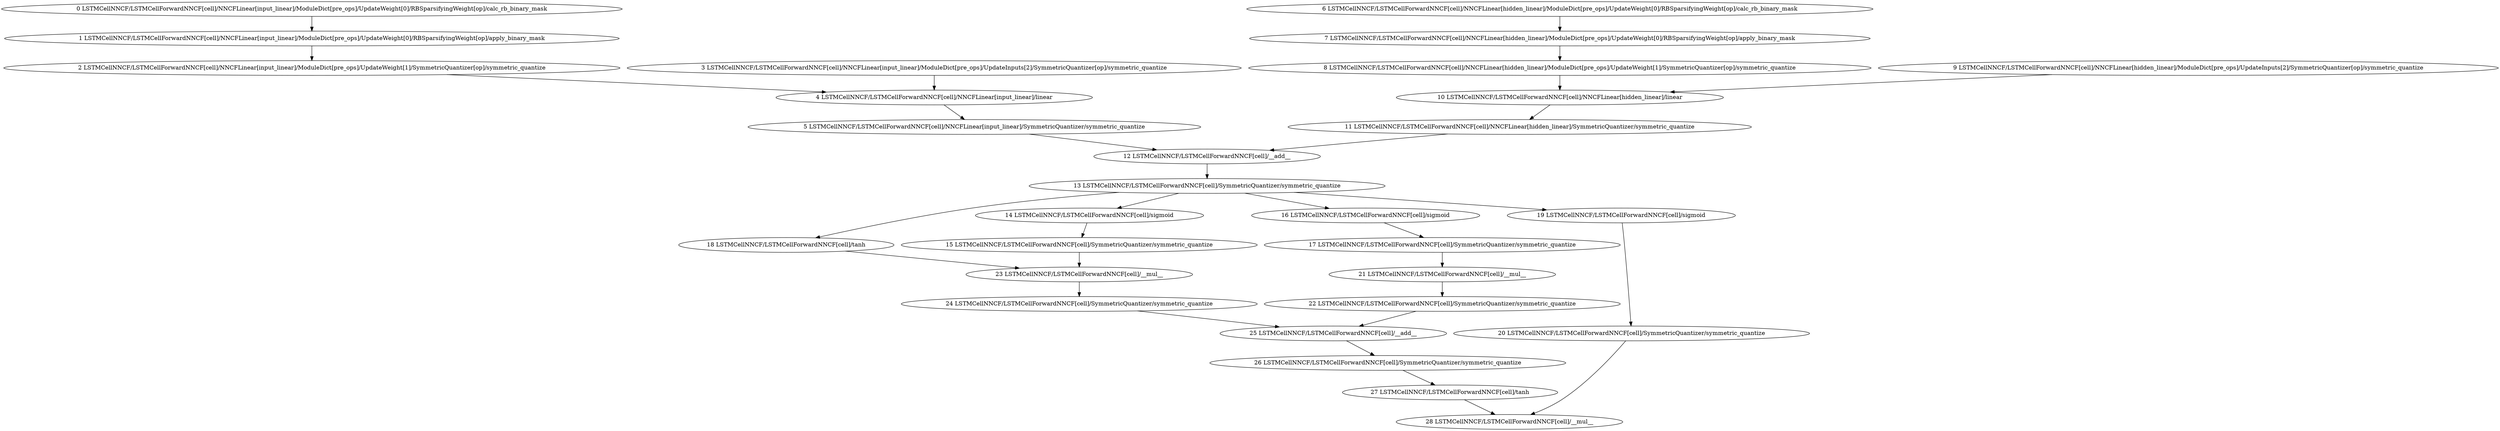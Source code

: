 strict digraph  {
"0 LSTMCellNNCF/LSTMCellForwardNNCF[cell]/NNCFLinear[input_linear]/ModuleDict[pre_ops]/UpdateWeight[0]/RBSparsifyingWeight[op]/calc_rb_binary_mask" [id=0, scope="LSTMCellNNCF/LSTMCellForwardNNCF[cell]/NNCFLinear[input_linear]/ModuleDict[pre_ops]/UpdateWeight[0]/RBSparsifyingWeight[op]", type=calc_rb_binary_mask];
"1 LSTMCellNNCF/LSTMCellForwardNNCF[cell]/NNCFLinear[input_linear]/ModuleDict[pre_ops]/UpdateWeight[0]/RBSparsifyingWeight[op]/apply_binary_mask" [id=1, scope="LSTMCellNNCF/LSTMCellForwardNNCF[cell]/NNCFLinear[input_linear]/ModuleDict[pre_ops]/UpdateWeight[0]/RBSparsifyingWeight[op]", type=apply_binary_mask];
"2 LSTMCellNNCF/LSTMCellForwardNNCF[cell]/NNCFLinear[input_linear]/ModuleDict[pre_ops]/UpdateWeight[1]/SymmetricQuantizer[op]/symmetric_quantize" [id=2, scope="LSTMCellNNCF/LSTMCellForwardNNCF[cell]/NNCFLinear[input_linear]/ModuleDict[pre_ops]/UpdateWeight[1]/SymmetricQuantizer[op]", type=symmetric_quantize];
"3 LSTMCellNNCF/LSTMCellForwardNNCF[cell]/NNCFLinear[input_linear]/ModuleDict[pre_ops]/UpdateInputs[2]/SymmetricQuantizer[op]/symmetric_quantize" [id=3, scope="LSTMCellNNCF/LSTMCellForwardNNCF[cell]/NNCFLinear[input_linear]/ModuleDict[pre_ops]/UpdateInputs[2]/SymmetricQuantizer[op]", type=symmetric_quantize];
"4 LSTMCellNNCF/LSTMCellForwardNNCF[cell]/NNCFLinear[input_linear]/linear" [id=4, scope="LSTMCellNNCF/LSTMCellForwardNNCF[cell]/NNCFLinear[input_linear]", type=linear];
"5 LSTMCellNNCF/LSTMCellForwardNNCF[cell]/NNCFLinear[input_linear]/SymmetricQuantizer/symmetric_quantize" [id=5, scope="LSTMCellNNCF/LSTMCellForwardNNCF[cell]/NNCFLinear[input_linear]/SymmetricQuantizer", type=symmetric_quantize];
"6 LSTMCellNNCF/LSTMCellForwardNNCF[cell]/NNCFLinear[hidden_linear]/ModuleDict[pre_ops]/UpdateWeight[0]/RBSparsifyingWeight[op]/calc_rb_binary_mask" [id=6, scope="LSTMCellNNCF/LSTMCellForwardNNCF[cell]/NNCFLinear[hidden_linear]/ModuleDict[pre_ops]/UpdateWeight[0]/RBSparsifyingWeight[op]", type=calc_rb_binary_mask];
"7 LSTMCellNNCF/LSTMCellForwardNNCF[cell]/NNCFLinear[hidden_linear]/ModuleDict[pre_ops]/UpdateWeight[0]/RBSparsifyingWeight[op]/apply_binary_mask" [id=7, scope="LSTMCellNNCF/LSTMCellForwardNNCF[cell]/NNCFLinear[hidden_linear]/ModuleDict[pre_ops]/UpdateWeight[0]/RBSparsifyingWeight[op]", type=apply_binary_mask];
"8 LSTMCellNNCF/LSTMCellForwardNNCF[cell]/NNCFLinear[hidden_linear]/ModuleDict[pre_ops]/UpdateWeight[1]/SymmetricQuantizer[op]/symmetric_quantize" [id=8, scope="LSTMCellNNCF/LSTMCellForwardNNCF[cell]/NNCFLinear[hidden_linear]/ModuleDict[pre_ops]/UpdateWeight[1]/SymmetricQuantizer[op]", type=symmetric_quantize];
"9 LSTMCellNNCF/LSTMCellForwardNNCF[cell]/NNCFLinear[hidden_linear]/ModuleDict[pre_ops]/UpdateInputs[2]/SymmetricQuantizer[op]/symmetric_quantize" [id=9, scope="LSTMCellNNCF/LSTMCellForwardNNCF[cell]/NNCFLinear[hidden_linear]/ModuleDict[pre_ops]/UpdateInputs[2]/SymmetricQuantizer[op]", type=symmetric_quantize];
"10 LSTMCellNNCF/LSTMCellForwardNNCF[cell]/NNCFLinear[hidden_linear]/linear" [id=10, scope="LSTMCellNNCF/LSTMCellForwardNNCF[cell]/NNCFLinear[hidden_linear]", type=linear];
"11 LSTMCellNNCF/LSTMCellForwardNNCF[cell]/NNCFLinear[hidden_linear]/SymmetricQuantizer/symmetric_quantize" [id=11, scope="LSTMCellNNCF/LSTMCellForwardNNCF[cell]/NNCFLinear[hidden_linear]/SymmetricQuantizer", type=symmetric_quantize];
"12 LSTMCellNNCF/LSTMCellForwardNNCF[cell]/__add__" [id=12, scope="LSTMCellNNCF/LSTMCellForwardNNCF[cell]", type=__add__];
"13 LSTMCellNNCF/LSTMCellForwardNNCF[cell]/SymmetricQuantizer/symmetric_quantize" [id=13, scope="LSTMCellNNCF/LSTMCellForwardNNCF[cell]/SymmetricQuantizer", type=symmetric_quantize];
"14 LSTMCellNNCF/LSTMCellForwardNNCF[cell]/sigmoid" [id=14, scope="LSTMCellNNCF/LSTMCellForwardNNCF[cell]", type=sigmoid];
"15 LSTMCellNNCF/LSTMCellForwardNNCF[cell]/SymmetricQuantizer/symmetric_quantize" [id=15, scope="LSTMCellNNCF/LSTMCellForwardNNCF[cell]/SymmetricQuantizer", type=symmetric_quantize];
"16 LSTMCellNNCF/LSTMCellForwardNNCF[cell]/sigmoid" [id=16, scope="LSTMCellNNCF/LSTMCellForwardNNCF[cell]", type=sigmoid];
"17 LSTMCellNNCF/LSTMCellForwardNNCF[cell]/SymmetricQuantizer/symmetric_quantize" [id=17, scope="LSTMCellNNCF/LSTMCellForwardNNCF[cell]/SymmetricQuantizer", type=symmetric_quantize];
"18 LSTMCellNNCF/LSTMCellForwardNNCF[cell]/tanh" [id=18, scope="LSTMCellNNCF/LSTMCellForwardNNCF[cell]", type=tanh];
"19 LSTMCellNNCF/LSTMCellForwardNNCF[cell]/sigmoid" [id=19, scope="LSTMCellNNCF/LSTMCellForwardNNCF[cell]", type=sigmoid];
"20 LSTMCellNNCF/LSTMCellForwardNNCF[cell]/SymmetricQuantizer/symmetric_quantize" [id=20, scope="LSTMCellNNCF/LSTMCellForwardNNCF[cell]/SymmetricQuantizer", type=symmetric_quantize];
"21 LSTMCellNNCF/LSTMCellForwardNNCF[cell]/__mul__" [id=21, scope="LSTMCellNNCF/LSTMCellForwardNNCF[cell]", type=__mul__];
"22 LSTMCellNNCF/LSTMCellForwardNNCF[cell]/SymmetricQuantizer/symmetric_quantize" [id=22, scope="LSTMCellNNCF/LSTMCellForwardNNCF[cell]/SymmetricQuantizer", type=symmetric_quantize];
"23 LSTMCellNNCF/LSTMCellForwardNNCF[cell]/__mul__" [id=23, scope="LSTMCellNNCF/LSTMCellForwardNNCF[cell]", type=__mul__];
"24 LSTMCellNNCF/LSTMCellForwardNNCF[cell]/SymmetricQuantizer/symmetric_quantize" [id=24, scope="LSTMCellNNCF/LSTMCellForwardNNCF[cell]/SymmetricQuantizer", type=symmetric_quantize];
"25 LSTMCellNNCF/LSTMCellForwardNNCF[cell]/__add__" [id=25, scope="LSTMCellNNCF/LSTMCellForwardNNCF[cell]", type=__add__];
"26 LSTMCellNNCF/LSTMCellForwardNNCF[cell]/SymmetricQuantizer/symmetric_quantize" [id=26, scope="LSTMCellNNCF/LSTMCellForwardNNCF[cell]/SymmetricQuantizer", type=symmetric_quantize];
"27 LSTMCellNNCF/LSTMCellForwardNNCF[cell]/tanh" [id=27, scope="LSTMCellNNCF/LSTMCellForwardNNCF[cell]", type=tanh];
"28 LSTMCellNNCF/LSTMCellForwardNNCF[cell]/__mul__" [id=28, scope="LSTMCellNNCF/LSTMCellForwardNNCF[cell]", type=__mul__];
"0 LSTMCellNNCF/LSTMCellForwardNNCF[cell]/NNCFLinear[input_linear]/ModuleDict[pre_ops]/UpdateWeight[0]/RBSparsifyingWeight[op]/calc_rb_binary_mask" -> "1 LSTMCellNNCF/LSTMCellForwardNNCF[cell]/NNCFLinear[input_linear]/ModuleDict[pre_ops]/UpdateWeight[0]/RBSparsifyingWeight[op]/apply_binary_mask";
"1 LSTMCellNNCF/LSTMCellForwardNNCF[cell]/NNCFLinear[input_linear]/ModuleDict[pre_ops]/UpdateWeight[0]/RBSparsifyingWeight[op]/apply_binary_mask" -> "2 LSTMCellNNCF/LSTMCellForwardNNCF[cell]/NNCFLinear[input_linear]/ModuleDict[pre_ops]/UpdateWeight[1]/SymmetricQuantizer[op]/symmetric_quantize";
"2 LSTMCellNNCF/LSTMCellForwardNNCF[cell]/NNCFLinear[input_linear]/ModuleDict[pre_ops]/UpdateWeight[1]/SymmetricQuantizer[op]/symmetric_quantize" -> "4 LSTMCellNNCF/LSTMCellForwardNNCF[cell]/NNCFLinear[input_linear]/linear";
"3 LSTMCellNNCF/LSTMCellForwardNNCF[cell]/NNCFLinear[input_linear]/ModuleDict[pre_ops]/UpdateInputs[2]/SymmetricQuantizer[op]/symmetric_quantize" -> "4 LSTMCellNNCF/LSTMCellForwardNNCF[cell]/NNCFLinear[input_linear]/linear";
"4 LSTMCellNNCF/LSTMCellForwardNNCF[cell]/NNCFLinear[input_linear]/linear" -> "5 LSTMCellNNCF/LSTMCellForwardNNCF[cell]/NNCFLinear[input_linear]/SymmetricQuantizer/symmetric_quantize";
"6 LSTMCellNNCF/LSTMCellForwardNNCF[cell]/NNCFLinear[hidden_linear]/ModuleDict[pre_ops]/UpdateWeight[0]/RBSparsifyingWeight[op]/calc_rb_binary_mask" -> "7 LSTMCellNNCF/LSTMCellForwardNNCF[cell]/NNCFLinear[hidden_linear]/ModuleDict[pre_ops]/UpdateWeight[0]/RBSparsifyingWeight[op]/apply_binary_mask";
"7 LSTMCellNNCF/LSTMCellForwardNNCF[cell]/NNCFLinear[hidden_linear]/ModuleDict[pre_ops]/UpdateWeight[0]/RBSparsifyingWeight[op]/apply_binary_mask" -> "8 LSTMCellNNCF/LSTMCellForwardNNCF[cell]/NNCFLinear[hidden_linear]/ModuleDict[pre_ops]/UpdateWeight[1]/SymmetricQuantizer[op]/symmetric_quantize";
"5 LSTMCellNNCF/LSTMCellForwardNNCF[cell]/NNCFLinear[input_linear]/SymmetricQuantizer/symmetric_quantize" -> "12 LSTMCellNNCF/LSTMCellForwardNNCF[cell]/__add__";
"8 LSTMCellNNCF/LSTMCellForwardNNCF[cell]/NNCFLinear[hidden_linear]/ModuleDict[pre_ops]/UpdateWeight[1]/SymmetricQuantizer[op]/symmetric_quantize" -> "10 LSTMCellNNCF/LSTMCellForwardNNCF[cell]/NNCFLinear[hidden_linear]/linear";
"9 LSTMCellNNCF/LSTMCellForwardNNCF[cell]/NNCFLinear[hidden_linear]/ModuleDict[pre_ops]/UpdateInputs[2]/SymmetricQuantizer[op]/symmetric_quantize" -> "10 LSTMCellNNCF/LSTMCellForwardNNCF[cell]/NNCFLinear[hidden_linear]/linear";
"10 LSTMCellNNCF/LSTMCellForwardNNCF[cell]/NNCFLinear[hidden_linear]/linear" -> "11 LSTMCellNNCF/LSTMCellForwardNNCF[cell]/NNCFLinear[hidden_linear]/SymmetricQuantizer/symmetric_quantize";
"11 LSTMCellNNCF/LSTMCellForwardNNCF[cell]/NNCFLinear[hidden_linear]/SymmetricQuantizer/symmetric_quantize" -> "12 LSTMCellNNCF/LSTMCellForwardNNCF[cell]/__add__";
"12 LSTMCellNNCF/LSTMCellForwardNNCF[cell]/__add__" -> "13 LSTMCellNNCF/LSTMCellForwardNNCF[cell]/SymmetricQuantizer/symmetric_quantize";
"13 LSTMCellNNCF/LSTMCellForwardNNCF[cell]/SymmetricQuantizer/symmetric_quantize" -> "14 LSTMCellNNCF/LSTMCellForwardNNCF[cell]/sigmoid";
"13 LSTMCellNNCF/LSTMCellForwardNNCF[cell]/SymmetricQuantizer/symmetric_quantize" -> "16 LSTMCellNNCF/LSTMCellForwardNNCF[cell]/sigmoid";
"13 LSTMCellNNCF/LSTMCellForwardNNCF[cell]/SymmetricQuantizer/symmetric_quantize" -> "18 LSTMCellNNCF/LSTMCellForwardNNCF[cell]/tanh";
"13 LSTMCellNNCF/LSTMCellForwardNNCF[cell]/SymmetricQuantizer/symmetric_quantize" -> "19 LSTMCellNNCF/LSTMCellForwardNNCF[cell]/sigmoid";
"14 LSTMCellNNCF/LSTMCellForwardNNCF[cell]/sigmoid" -> "15 LSTMCellNNCF/LSTMCellForwardNNCF[cell]/SymmetricQuantizer/symmetric_quantize";
"15 LSTMCellNNCF/LSTMCellForwardNNCF[cell]/SymmetricQuantizer/symmetric_quantize" -> "23 LSTMCellNNCF/LSTMCellForwardNNCF[cell]/__mul__";
"16 LSTMCellNNCF/LSTMCellForwardNNCF[cell]/sigmoid" -> "17 LSTMCellNNCF/LSTMCellForwardNNCF[cell]/SymmetricQuantizer/symmetric_quantize";
"17 LSTMCellNNCF/LSTMCellForwardNNCF[cell]/SymmetricQuantizer/symmetric_quantize" -> "21 LSTMCellNNCF/LSTMCellForwardNNCF[cell]/__mul__";
"18 LSTMCellNNCF/LSTMCellForwardNNCF[cell]/tanh" -> "23 LSTMCellNNCF/LSTMCellForwardNNCF[cell]/__mul__";
"19 LSTMCellNNCF/LSTMCellForwardNNCF[cell]/sigmoid" -> "20 LSTMCellNNCF/LSTMCellForwardNNCF[cell]/SymmetricQuantizer/symmetric_quantize";
"20 LSTMCellNNCF/LSTMCellForwardNNCF[cell]/SymmetricQuantizer/symmetric_quantize" -> "28 LSTMCellNNCF/LSTMCellForwardNNCF[cell]/__mul__";
"21 LSTMCellNNCF/LSTMCellForwardNNCF[cell]/__mul__" -> "22 LSTMCellNNCF/LSTMCellForwardNNCF[cell]/SymmetricQuantizer/symmetric_quantize";
"22 LSTMCellNNCF/LSTMCellForwardNNCF[cell]/SymmetricQuantizer/symmetric_quantize" -> "25 LSTMCellNNCF/LSTMCellForwardNNCF[cell]/__add__";
"23 LSTMCellNNCF/LSTMCellForwardNNCF[cell]/__mul__" -> "24 LSTMCellNNCF/LSTMCellForwardNNCF[cell]/SymmetricQuantizer/symmetric_quantize";
"24 LSTMCellNNCF/LSTMCellForwardNNCF[cell]/SymmetricQuantizer/symmetric_quantize" -> "25 LSTMCellNNCF/LSTMCellForwardNNCF[cell]/__add__";
"25 LSTMCellNNCF/LSTMCellForwardNNCF[cell]/__add__" -> "26 LSTMCellNNCF/LSTMCellForwardNNCF[cell]/SymmetricQuantizer/symmetric_quantize";
"26 LSTMCellNNCF/LSTMCellForwardNNCF[cell]/SymmetricQuantizer/symmetric_quantize" -> "27 LSTMCellNNCF/LSTMCellForwardNNCF[cell]/tanh";
"27 LSTMCellNNCF/LSTMCellForwardNNCF[cell]/tanh" -> "28 LSTMCellNNCF/LSTMCellForwardNNCF[cell]/__mul__";
}
